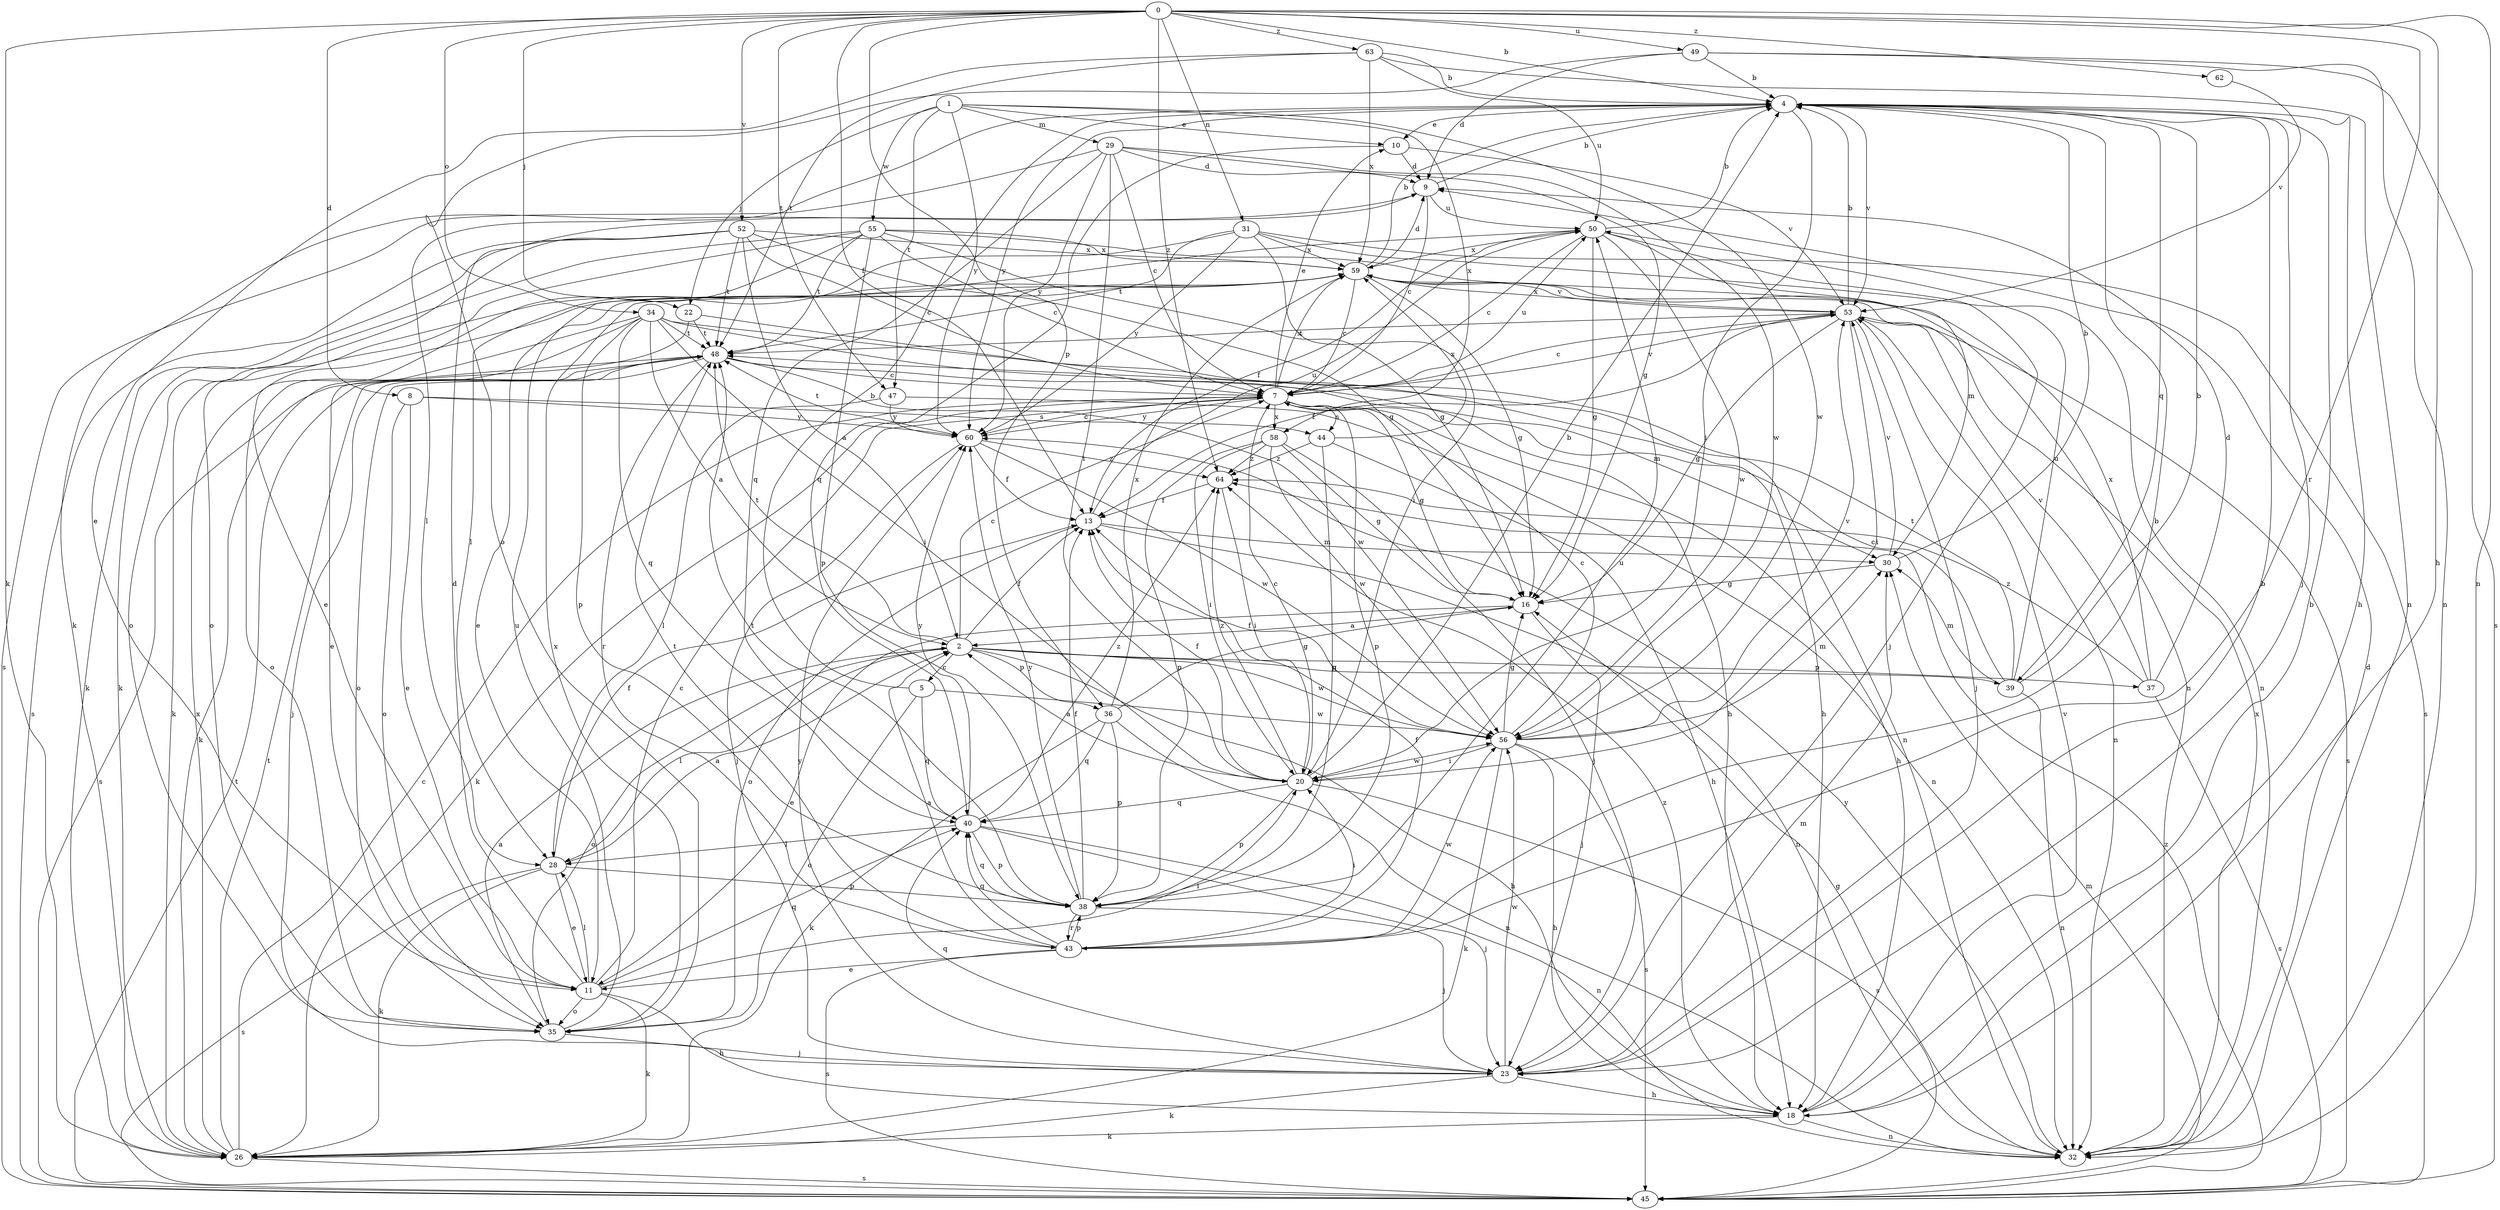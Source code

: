 strict digraph  {
0;
1;
2;
4;
5;
7;
8;
9;
10;
11;
13;
16;
18;
20;
22;
23;
26;
28;
29;
30;
31;
32;
34;
35;
36;
37;
38;
39;
40;
43;
44;
45;
47;
48;
49;
50;
52;
53;
55;
56;
58;
59;
60;
62;
63;
64;
0 -> 4  [label=b];
0 -> 8  [label=d];
0 -> 13  [label=f];
0 -> 18  [label=h];
0 -> 22  [label=j];
0 -> 26  [label=k];
0 -> 31  [label=n];
0 -> 32  [label=n];
0 -> 34  [label=o];
0 -> 36  [label=p];
0 -> 43  [label=r];
0 -> 47  [label=t];
0 -> 49  [label=u];
0 -> 52  [label=v];
0 -> 62  [label=z];
0 -> 63  [label=z];
0 -> 64  [label=z];
1 -> 10  [label=e];
1 -> 22  [label=j];
1 -> 29  [label=m];
1 -> 47  [label=t];
1 -> 55  [label=w];
1 -> 56  [label=w];
1 -> 58  [label=x];
1 -> 60  [label=y];
2 -> 5  [label=c];
2 -> 7  [label=c];
2 -> 13  [label=f];
2 -> 18  [label=h];
2 -> 28  [label=l];
2 -> 35  [label=o];
2 -> 36  [label=p];
2 -> 37  [label=p];
2 -> 39  [label=q];
2 -> 48  [label=t];
2 -> 56  [label=w];
4 -> 10  [label=e];
4 -> 18  [label=h];
4 -> 20  [label=i];
4 -> 23  [label=j];
4 -> 26  [label=k];
4 -> 39  [label=q];
4 -> 53  [label=v];
4 -> 60  [label=y];
5 -> 4  [label=b];
5 -> 35  [label=o];
5 -> 40  [label=q];
5 -> 56  [label=w];
7 -> 10  [label=e];
7 -> 16  [label=g];
7 -> 18  [label=h];
7 -> 26  [label=k];
7 -> 38  [label=p];
7 -> 44  [label=s];
7 -> 50  [label=u];
7 -> 53  [label=v];
7 -> 58  [label=x];
7 -> 59  [label=x];
7 -> 60  [label=y];
8 -> 11  [label=e];
8 -> 35  [label=o];
8 -> 44  [label=s];
8 -> 60  [label=y];
9 -> 4  [label=b];
9 -> 7  [label=c];
9 -> 28  [label=l];
9 -> 50  [label=u];
10 -> 9  [label=d];
10 -> 40  [label=q];
10 -> 53  [label=v];
11 -> 7  [label=c];
11 -> 9  [label=d];
11 -> 18  [label=h];
11 -> 20  [label=i];
11 -> 26  [label=k];
11 -> 28  [label=l];
11 -> 35  [label=o];
11 -> 40  [label=q];
13 -> 30  [label=m];
13 -> 32  [label=n];
13 -> 35  [label=o];
13 -> 50  [label=u];
16 -> 2  [label=a];
16 -> 11  [label=e];
16 -> 23  [label=j];
18 -> 4  [label=b];
18 -> 26  [label=k];
18 -> 32  [label=n];
18 -> 53  [label=v];
18 -> 64  [label=z];
20 -> 2  [label=a];
20 -> 4  [label=b];
20 -> 7  [label=c];
20 -> 13  [label=f];
20 -> 38  [label=p];
20 -> 40  [label=q];
20 -> 45  [label=s];
20 -> 56  [label=w];
20 -> 64  [label=z];
22 -> 18  [label=h];
22 -> 26  [label=k];
22 -> 48  [label=t];
23 -> 4  [label=b];
23 -> 18  [label=h];
23 -> 26  [label=k];
23 -> 30  [label=m];
23 -> 40  [label=q];
23 -> 56  [label=w];
23 -> 60  [label=y];
26 -> 7  [label=c];
26 -> 45  [label=s];
26 -> 48  [label=t];
26 -> 59  [label=x];
28 -> 2  [label=a];
28 -> 11  [label=e];
28 -> 13  [label=f];
28 -> 26  [label=k];
28 -> 38  [label=p];
28 -> 45  [label=s];
29 -> 7  [label=c];
29 -> 9  [label=d];
29 -> 16  [label=g];
29 -> 20  [label=i];
29 -> 40  [label=q];
29 -> 45  [label=s];
29 -> 56  [label=w];
29 -> 60  [label=y];
30 -> 4  [label=b];
30 -> 16  [label=g];
30 -> 53  [label=v];
31 -> 20  [label=i];
31 -> 28  [label=l];
31 -> 32  [label=n];
31 -> 45  [label=s];
31 -> 48  [label=t];
31 -> 59  [label=x];
31 -> 60  [label=y];
32 -> 9  [label=d];
32 -> 16  [label=g];
32 -> 59  [label=x];
32 -> 60  [label=y];
34 -> 2  [label=a];
34 -> 11  [label=e];
34 -> 18  [label=h];
34 -> 20  [label=i];
34 -> 32  [label=n];
34 -> 35  [label=o];
34 -> 38  [label=p];
34 -> 40  [label=q];
34 -> 48  [label=t];
35 -> 2  [label=a];
35 -> 23  [label=j];
35 -> 50  [label=u];
35 -> 59  [label=x];
36 -> 16  [label=g];
36 -> 26  [label=k];
36 -> 32  [label=n];
36 -> 38  [label=p];
36 -> 40  [label=q];
36 -> 59  [label=x];
37 -> 9  [label=d];
37 -> 45  [label=s];
37 -> 53  [label=v];
37 -> 59  [label=x];
37 -> 64  [label=z];
38 -> 13  [label=f];
38 -> 23  [label=j];
38 -> 40  [label=q];
38 -> 43  [label=r];
38 -> 48  [label=t];
38 -> 50  [label=u];
38 -> 60  [label=y];
39 -> 4  [label=b];
39 -> 7  [label=c];
39 -> 30  [label=m];
39 -> 32  [label=n];
39 -> 48  [label=t];
39 -> 50  [label=u];
40 -> 23  [label=j];
40 -> 28  [label=l];
40 -> 32  [label=n];
40 -> 38  [label=p];
40 -> 60  [label=y];
40 -> 64  [label=z];
43 -> 2  [label=a];
43 -> 4  [label=b];
43 -> 11  [label=e];
43 -> 13  [label=f];
43 -> 20  [label=i];
43 -> 38  [label=p];
43 -> 40  [label=q];
43 -> 45  [label=s];
43 -> 48  [label=t];
43 -> 56  [label=w];
44 -> 18  [label=h];
44 -> 38  [label=p];
44 -> 59  [label=x];
44 -> 64  [label=z];
45 -> 30  [label=m];
45 -> 48  [label=t];
45 -> 64  [label=z];
47 -> 28  [label=l];
47 -> 32  [label=n];
47 -> 60  [label=y];
48 -> 7  [label=c];
48 -> 23  [label=j];
48 -> 30  [label=m];
48 -> 35  [label=o];
48 -> 43  [label=r];
48 -> 45  [label=s];
48 -> 56  [label=w];
49 -> 4  [label=b];
49 -> 9  [label=d];
49 -> 32  [label=n];
49 -> 35  [label=o];
49 -> 45  [label=s];
50 -> 4  [label=b];
50 -> 7  [label=c];
50 -> 13  [label=f];
50 -> 16  [label=g];
50 -> 23  [label=j];
50 -> 30  [label=m];
50 -> 56  [label=w];
50 -> 59  [label=x];
52 -> 2  [label=a];
52 -> 7  [label=c];
52 -> 16  [label=g];
52 -> 26  [label=k];
52 -> 35  [label=o];
52 -> 45  [label=s];
52 -> 48  [label=t];
52 -> 59  [label=x];
53 -> 4  [label=b];
53 -> 7  [label=c];
53 -> 13  [label=f];
53 -> 16  [label=g];
53 -> 20  [label=i];
53 -> 23  [label=j];
53 -> 32  [label=n];
53 -> 45  [label=s];
53 -> 48  [label=t];
53 -> 59  [label=x];
55 -> 7  [label=c];
55 -> 11  [label=e];
55 -> 16  [label=g];
55 -> 26  [label=k];
55 -> 32  [label=n];
55 -> 35  [label=o];
55 -> 38  [label=p];
55 -> 48  [label=t];
55 -> 59  [label=x];
56 -> 7  [label=c];
56 -> 13  [label=f];
56 -> 16  [label=g];
56 -> 18  [label=h];
56 -> 20  [label=i];
56 -> 26  [label=k];
56 -> 30  [label=m];
56 -> 45  [label=s];
56 -> 53  [label=v];
58 -> 16  [label=g];
58 -> 20  [label=i];
58 -> 23  [label=j];
58 -> 38  [label=p];
58 -> 56  [label=w];
58 -> 64  [label=z];
59 -> 4  [label=b];
59 -> 7  [label=c];
59 -> 9  [label=d];
59 -> 11  [label=e];
59 -> 16  [label=g];
59 -> 26  [label=k];
59 -> 53  [label=v];
60 -> 7  [label=c];
60 -> 13  [label=f];
60 -> 23  [label=j];
60 -> 48  [label=t];
60 -> 56  [label=w];
60 -> 64  [label=z];
62 -> 53  [label=v];
63 -> 4  [label=b];
63 -> 11  [label=e];
63 -> 32  [label=n];
63 -> 48  [label=t];
63 -> 50  [label=u];
63 -> 59  [label=x];
64 -> 13  [label=f];
64 -> 20  [label=i];
}
